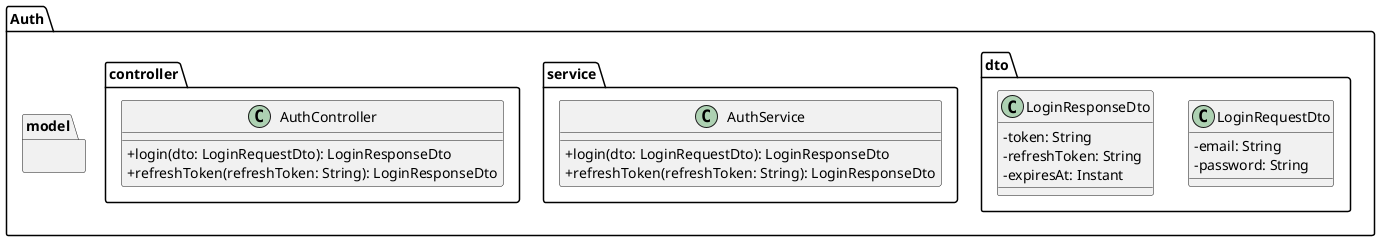 @startuml

skinparam classAttributeIconSize 0

package "Auth" {
	package "model" {

	}

	package "dto" {
	  class LoginRequestDto {
	    - email: String
	    - password: String
	  }

	  class LoginResponseDto {
	    - token: String
	    - refreshToken: String
	    - expiresAt: Instant
	  }
	}

	package "service" {
	  class AuthService {
	    + login(dto: LoginRequestDto): LoginResponseDto
	    + refreshToken(refreshToken: String): LoginResponseDto
	  }
	}

	package "controller" {
	  class AuthController {
	    + login(dto: LoginRequestDto): LoginResponseDto
	    + refreshToken(refreshToken: String): LoginResponseDto
	  }
	}
}

@enduml
